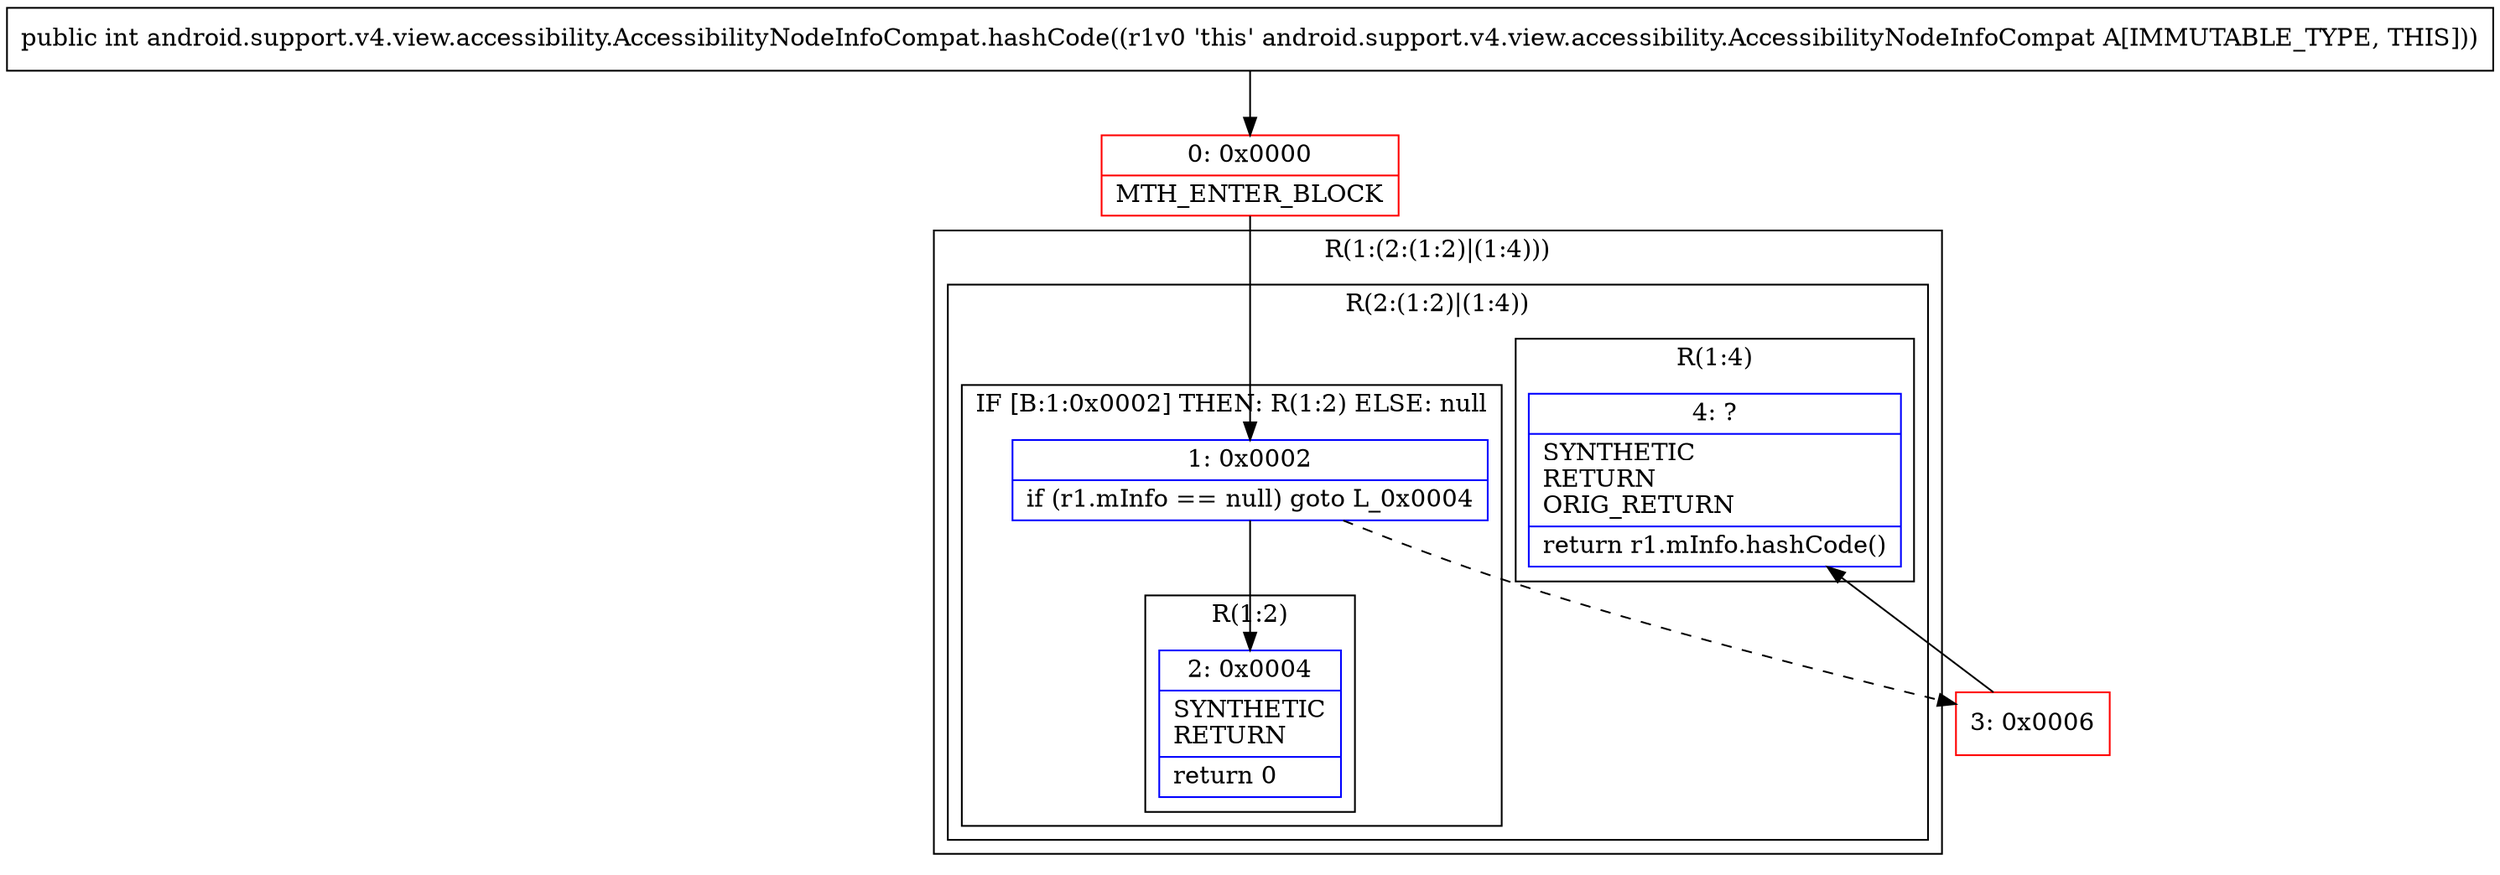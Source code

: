 digraph "CFG forandroid.support.v4.view.accessibility.AccessibilityNodeInfoCompat.hashCode()I" {
subgraph cluster_Region_60135290 {
label = "R(1:(2:(1:2)|(1:4)))";
node [shape=record,color=blue];
subgraph cluster_Region_1646822446 {
label = "R(2:(1:2)|(1:4))";
node [shape=record,color=blue];
subgraph cluster_IfRegion_616802258 {
label = "IF [B:1:0x0002] THEN: R(1:2) ELSE: null";
node [shape=record,color=blue];
Node_1 [shape=record,label="{1\:\ 0x0002|if (r1.mInfo == null) goto L_0x0004\l}"];
subgraph cluster_Region_2026703986 {
label = "R(1:2)";
node [shape=record,color=blue];
Node_2 [shape=record,label="{2\:\ 0x0004|SYNTHETIC\lRETURN\l|return 0\l}"];
}
}
subgraph cluster_Region_1464629846 {
label = "R(1:4)";
node [shape=record,color=blue];
Node_4 [shape=record,label="{4\:\ ?|SYNTHETIC\lRETURN\lORIG_RETURN\l|return r1.mInfo.hashCode()\l}"];
}
}
}
Node_0 [shape=record,color=red,label="{0\:\ 0x0000|MTH_ENTER_BLOCK\l}"];
Node_3 [shape=record,color=red,label="{3\:\ 0x0006}"];
MethodNode[shape=record,label="{public int android.support.v4.view.accessibility.AccessibilityNodeInfoCompat.hashCode((r1v0 'this' android.support.v4.view.accessibility.AccessibilityNodeInfoCompat A[IMMUTABLE_TYPE, THIS])) }"];
MethodNode -> Node_0;
Node_1 -> Node_2;
Node_1 -> Node_3[style=dashed];
Node_0 -> Node_1;
Node_3 -> Node_4;
}

